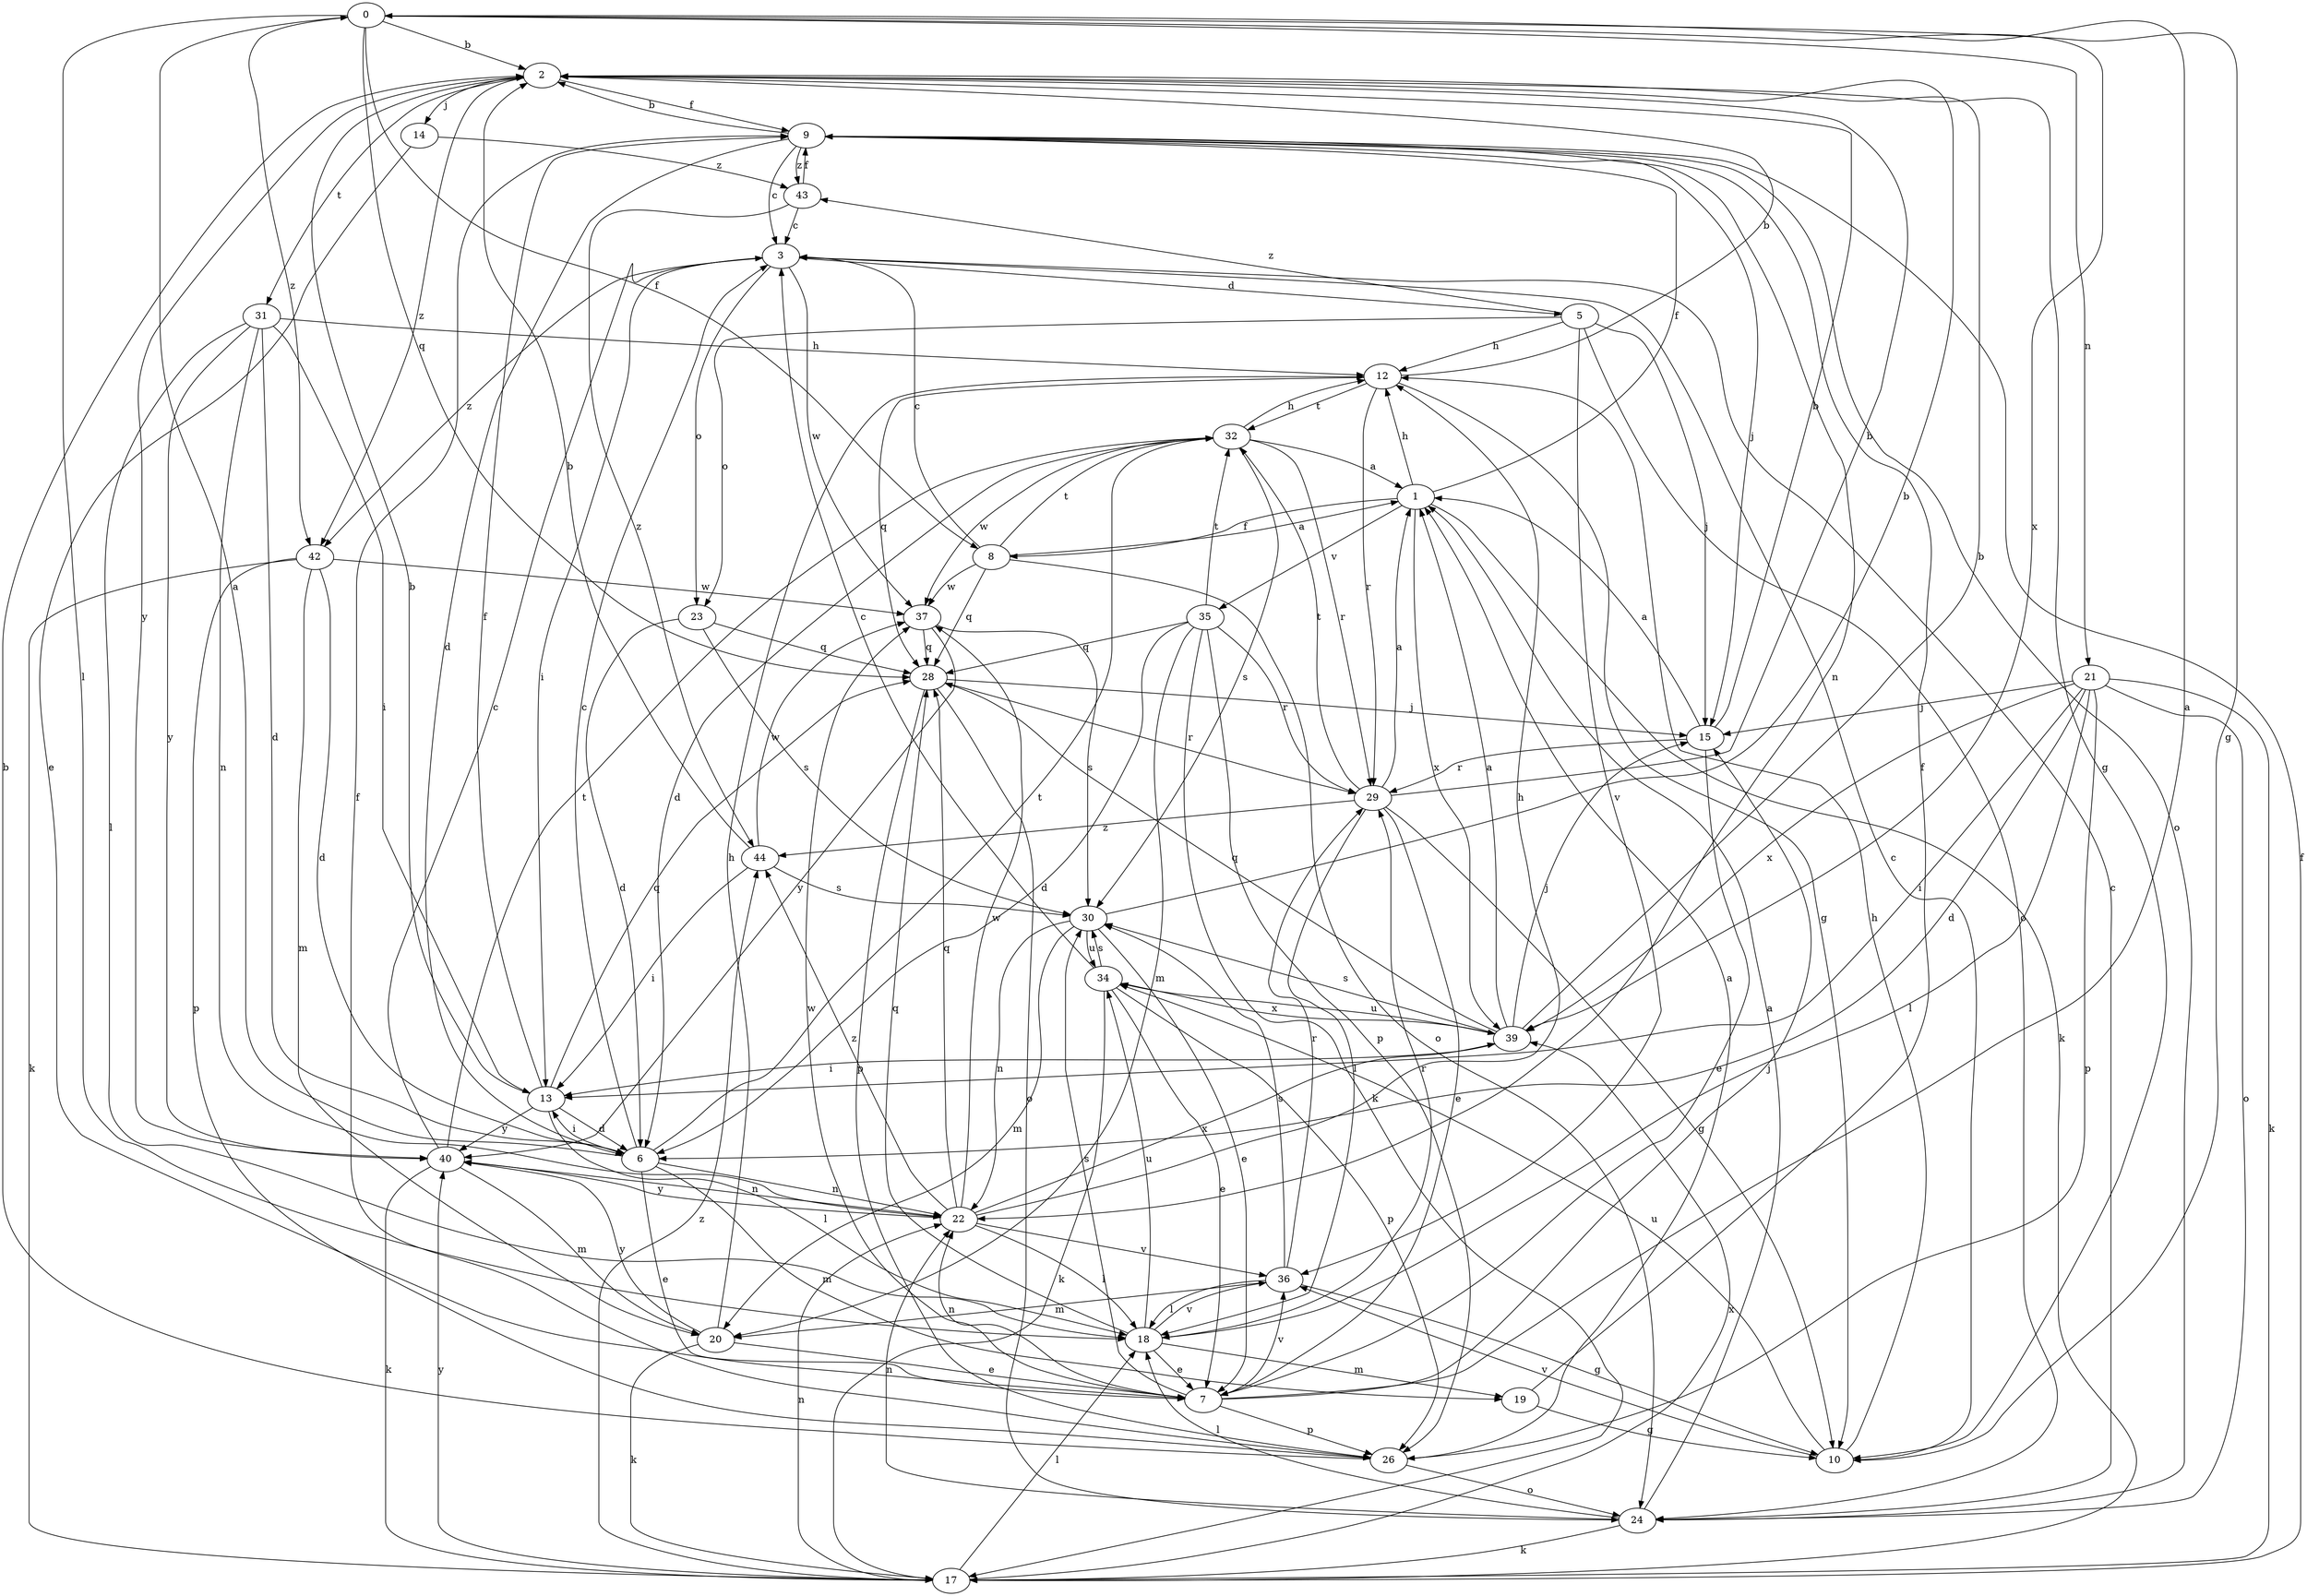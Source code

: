 strict digraph  {
0;
1;
2;
3;
5;
6;
7;
8;
9;
10;
12;
13;
14;
15;
17;
18;
19;
20;
21;
22;
23;
24;
26;
28;
29;
30;
31;
32;
34;
35;
36;
37;
39;
40;
42;
43;
44;
0 -> 2  [label=b];
0 -> 8  [label=f];
0 -> 10  [label=g];
0 -> 18  [label=l];
0 -> 21  [label=n];
0 -> 28  [label=q];
0 -> 39  [label=x];
0 -> 42  [label=z];
1 -> 8  [label=f];
1 -> 9  [label=f];
1 -> 12  [label=h];
1 -> 17  [label=k];
1 -> 35  [label=v];
1 -> 39  [label=x];
2 -> 9  [label=f];
2 -> 10  [label=g];
2 -> 14  [label=j];
2 -> 31  [label=t];
2 -> 40  [label=y];
2 -> 42  [label=z];
3 -> 5  [label=d];
3 -> 13  [label=i];
3 -> 23  [label=o];
3 -> 37  [label=w];
3 -> 42  [label=z];
5 -> 12  [label=h];
5 -> 15  [label=j];
5 -> 23  [label=o];
5 -> 24  [label=o];
5 -> 36  [label=v];
5 -> 43  [label=z];
6 -> 0  [label=a];
6 -> 3  [label=c];
6 -> 7  [label=e];
6 -> 13  [label=i];
6 -> 19  [label=m];
6 -> 22  [label=n];
6 -> 32  [label=t];
7 -> 0  [label=a];
7 -> 15  [label=j];
7 -> 22  [label=n];
7 -> 26  [label=p];
7 -> 30  [label=s];
7 -> 36  [label=v];
7 -> 37  [label=w];
8 -> 1  [label=a];
8 -> 3  [label=c];
8 -> 24  [label=o];
8 -> 28  [label=q];
8 -> 32  [label=t];
8 -> 37  [label=w];
9 -> 2  [label=b];
9 -> 3  [label=c];
9 -> 6  [label=d];
9 -> 15  [label=j];
9 -> 22  [label=n];
9 -> 24  [label=o];
9 -> 43  [label=z];
10 -> 3  [label=c];
10 -> 12  [label=h];
10 -> 34  [label=u];
10 -> 36  [label=v];
12 -> 2  [label=b];
12 -> 10  [label=g];
12 -> 28  [label=q];
12 -> 29  [label=r];
12 -> 32  [label=t];
13 -> 2  [label=b];
13 -> 6  [label=d];
13 -> 9  [label=f];
13 -> 18  [label=l];
13 -> 28  [label=q];
13 -> 40  [label=y];
14 -> 7  [label=e];
14 -> 43  [label=z];
15 -> 1  [label=a];
15 -> 2  [label=b];
15 -> 7  [label=e];
15 -> 29  [label=r];
17 -> 9  [label=f];
17 -> 18  [label=l];
17 -> 22  [label=n];
17 -> 39  [label=x];
17 -> 40  [label=y];
17 -> 44  [label=z];
18 -> 7  [label=e];
18 -> 19  [label=m];
18 -> 28  [label=q];
18 -> 29  [label=r];
18 -> 34  [label=u];
18 -> 36  [label=v];
19 -> 9  [label=f];
19 -> 10  [label=g];
20 -> 7  [label=e];
20 -> 12  [label=h];
20 -> 17  [label=k];
20 -> 40  [label=y];
21 -> 6  [label=d];
21 -> 13  [label=i];
21 -> 15  [label=j];
21 -> 17  [label=k];
21 -> 18  [label=l];
21 -> 24  [label=o];
21 -> 26  [label=p];
21 -> 39  [label=x];
22 -> 12  [label=h];
22 -> 18  [label=l];
22 -> 28  [label=q];
22 -> 36  [label=v];
22 -> 37  [label=w];
22 -> 39  [label=x];
22 -> 40  [label=y];
22 -> 44  [label=z];
23 -> 6  [label=d];
23 -> 28  [label=q];
23 -> 30  [label=s];
24 -> 1  [label=a];
24 -> 3  [label=c];
24 -> 17  [label=k];
24 -> 18  [label=l];
24 -> 22  [label=n];
26 -> 1  [label=a];
26 -> 2  [label=b];
26 -> 9  [label=f];
26 -> 24  [label=o];
28 -> 15  [label=j];
28 -> 24  [label=o];
28 -> 26  [label=p];
28 -> 29  [label=r];
29 -> 1  [label=a];
29 -> 2  [label=b];
29 -> 7  [label=e];
29 -> 10  [label=g];
29 -> 18  [label=l];
29 -> 32  [label=t];
29 -> 44  [label=z];
30 -> 2  [label=b];
30 -> 7  [label=e];
30 -> 20  [label=m];
30 -> 22  [label=n];
30 -> 34  [label=u];
31 -> 6  [label=d];
31 -> 12  [label=h];
31 -> 13  [label=i];
31 -> 18  [label=l];
31 -> 22  [label=n];
31 -> 40  [label=y];
32 -> 1  [label=a];
32 -> 6  [label=d];
32 -> 12  [label=h];
32 -> 29  [label=r];
32 -> 30  [label=s];
32 -> 37  [label=w];
34 -> 3  [label=c];
34 -> 7  [label=e];
34 -> 17  [label=k];
34 -> 26  [label=p];
34 -> 30  [label=s];
34 -> 39  [label=x];
35 -> 6  [label=d];
35 -> 17  [label=k];
35 -> 20  [label=m];
35 -> 26  [label=p];
35 -> 28  [label=q];
35 -> 29  [label=r];
35 -> 32  [label=t];
36 -> 10  [label=g];
36 -> 18  [label=l];
36 -> 20  [label=m];
36 -> 29  [label=r];
36 -> 30  [label=s];
37 -> 28  [label=q];
37 -> 30  [label=s];
37 -> 40  [label=y];
39 -> 1  [label=a];
39 -> 2  [label=b];
39 -> 13  [label=i];
39 -> 15  [label=j];
39 -> 28  [label=q];
39 -> 30  [label=s];
39 -> 34  [label=u];
40 -> 3  [label=c];
40 -> 17  [label=k];
40 -> 20  [label=m];
40 -> 22  [label=n];
40 -> 32  [label=t];
42 -> 6  [label=d];
42 -> 17  [label=k];
42 -> 20  [label=m];
42 -> 26  [label=p];
42 -> 37  [label=w];
43 -> 3  [label=c];
43 -> 9  [label=f];
43 -> 44  [label=z];
44 -> 2  [label=b];
44 -> 13  [label=i];
44 -> 30  [label=s];
44 -> 37  [label=w];
}
